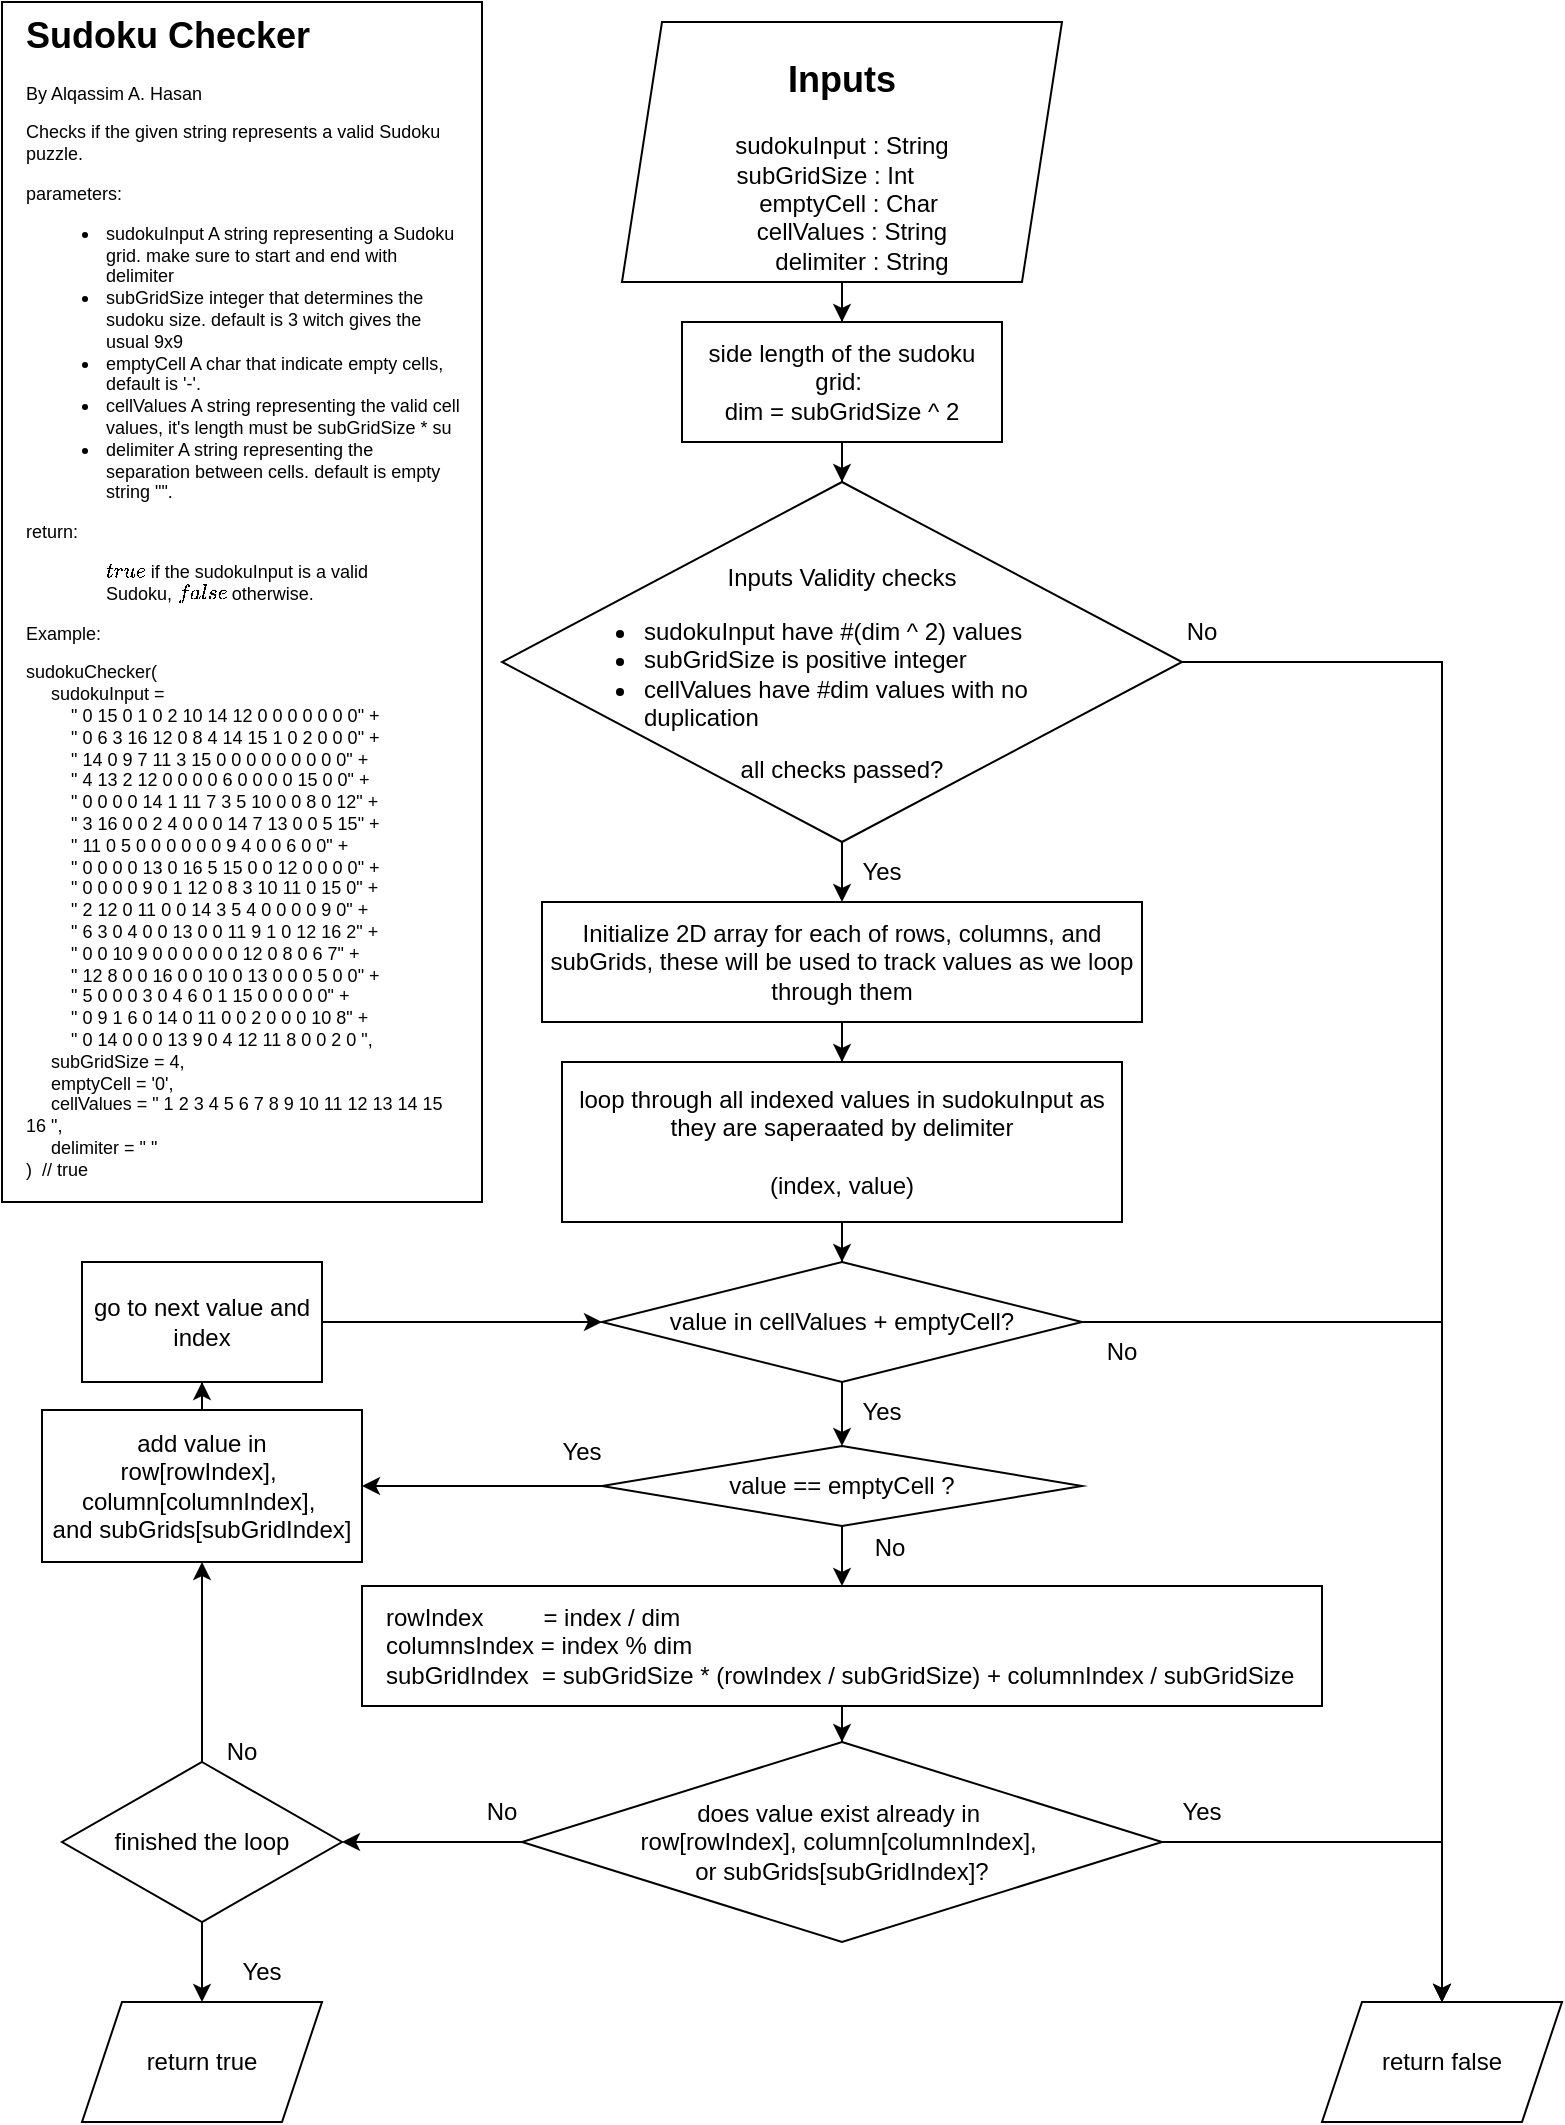 <mxfile version="26.1.3">
  <diagram name="Page-1" id="WZuCPipf8IQ8YPeU5nme">
    <mxGraphModel dx="1103" dy="595" grid="1" gridSize="10" guides="1" tooltips="1" connect="1" arrows="1" fold="1" page="1" pageScale="1" pageWidth="850" pageHeight="1100" math="0" shadow="0">
      <root>
        <mxCell id="0" />
        <mxCell id="1" parent="0" />
        <mxCell id="FfqD-mipQO4yirsWOSt2-11" value="" style="edgeStyle=orthogonalEdgeStyle;rounded=0;orthogonalLoop=1;jettySize=auto;html=1;" edge="1" parent="1" source="FfqD-mipQO4yirsWOSt2-1" target="FfqD-mipQO4yirsWOSt2-10">
          <mxGeometry relative="1" as="geometry" />
        </mxCell>
        <mxCell id="FfqD-mipQO4yirsWOSt2-1" value="&lt;h2 align=&quot;center&quot;&gt;Inputs&lt;/h2&gt;&lt;div&gt;sudokuInput : String &lt;br&gt;subGridSize : Int&amp;nbsp;&amp;nbsp;&amp;nbsp;&amp;nbsp;&amp;nbsp; &lt;br&gt;&amp;nbsp; emptyCell : Char &lt;br&gt;&amp;nbsp;&amp;nbsp; cellValues : String &lt;br&gt;&amp;nbsp;&amp;nbsp;&amp;nbsp;&amp;nbsp;&amp;nbsp; delimiter : String &lt;br&gt;&lt;/div&gt;" style="shape=parallelogram;perimeter=parallelogramPerimeter;whiteSpace=wrap;html=1;fixedSize=1;" vertex="1" parent="1">
          <mxGeometry x="320" y="20" width="220" height="130" as="geometry" />
        </mxCell>
        <mxCell id="FfqD-mipQO4yirsWOSt2-3" value="&lt;h1 style=&quot;margin-top: 0px;&quot;&gt;Sudoku Checker&lt;/h1&gt;&lt;p&gt;By Alqassim A. Hasan&lt;/p&gt;&lt;p&gt;Checks if the given string represents a valid Sudoku puzzle.&lt;/p&gt;&lt;p&gt;parameters:&amp;nbsp;&lt;/p&gt;&lt;ul&gt;&lt;li&gt;sudokuInput A string representing a Sudoku grid. make sure to start and end with delimiter&lt;/li&gt;&lt;li&gt;subGridSize integer that determines the sudoku size. default is 3 witch gives the usual 9x9 &lt;/li&gt;&lt;li&gt;emptyCell A char that indicate empty cells, default is &#39;-&#39;.&lt;/li&gt;&lt;li&gt;cellValues A string representing the valid cell values, it&#39;s length must be subGridSize * su&lt;/li&gt;&lt;li&gt;delimiter A string representing the separation between cells. default is empty string &quot;&quot;.&lt;/li&gt;&lt;/ul&gt;&lt;p&gt;return:&amp;nbsp;&lt;/p&gt;&lt;blockquote&gt;&lt;p&gt;`true` if the sudokuInput is a valid Sudoku, `false` otherwise.&lt;br&gt;&lt;/p&gt;&lt;/blockquote&gt;&lt;p&gt;Example:&lt;/p&gt;&lt;p&gt;sudokuChecker(&lt;br&gt;&amp;nbsp;&amp;nbsp;&amp;nbsp;&amp;nbsp; sudokuInput =&lt;br&gt;&amp;nbsp;&amp;nbsp;&amp;nbsp;&amp;nbsp;&amp;nbsp;&amp;nbsp;&amp;nbsp;&amp;nbsp; &quot; 0 15 0 1 0 2 10 14 12 0 0 0 0 0 0 0&quot; +&lt;br&gt;&amp;nbsp;&amp;nbsp;&amp;nbsp;&amp;nbsp;&amp;nbsp;&amp;nbsp;&amp;nbsp;&amp;nbsp; &quot; 0 6 3 16 12 0 8 4 14 15 1 0 2 0 0 0&quot; +&lt;br&gt;&amp;nbsp;&amp;nbsp;&amp;nbsp;&amp;nbsp;&amp;nbsp;&amp;nbsp;&amp;nbsp;&amp;nbsp; &quot; 14 0 9 7 11 3 15 0 0 0 0 0 0 0 0 0&quot; +&lt;br&gt;&amp;nbsp;&amp;nbsp;&amp;nbsp;&amp;nbsp;&amp;nbsp;&amp;nbsp;&amp;nbsp;&amp;nbsp; &quot; 4 13 2 12 0 0 0 0 6 0 0 0 0 15 0 0&quot; +&lt;br&gt;&amp;nbsp;&amp;nbsp;&amp;nbsp;&amp;nbsp;&amp;nbsp;&amp;nbsp;&amp;nbsp;&amp;nbsp; &quot; 0 0 0 0 14 1 11 7 3 5 10 0 0 8 0 12&quot; +&lt;br&gt;&amp;nbsp;&amp;nbsp;&amp;nbsp;&amp;nbsp;&amp;nbsp;&amp;nbsp;&amp;nbsp;&amp;nbsp; &quot; 3 16 0 0 2 4 0 0 0 14 7 13 0 0 5 15&quot; +&lt;br&gt;&amp;nbsp;&amp;nbsp;&amp;nbsp;&amp;nbsp;&amp;nbsp;&amp;nbsp;&amp;nbsp;&amp;nbsp; &quot; 11 0 5 0 0 0 0 0 0 9 4 0 0 6 0 0&quot; +&lt;br&gt;&amp;nbsp;&amp;nbsp;&amp;nbsp;&amp;nbsp;&amp;nbsp;&amp;nbsp;&amp;nbsp;&amp;nbsp; &quot; 0 0 0 0 13 0 16 5 15 0 0 12 0 0 0 0&quot; +&lt;br&gt;&amp;nbsp;&amp;nbsp;&amp;nbsp;&amp;nbsp;&amp;nbsp;&amp;nbsp;&amp;nbsp;&amp;nbsp; &quot; 0 0 0 0 9 0 1 12 0 8 3 10 11 0 15 0&quot; +&lt;br&gt;&amp;nbsp;&amp;nbsp;&amp;nbsp;&amp;nbsp;&amp;nbsp;&amp;nbsp;&amp;nbsp;&amp;nbsp; &quot; 2 12 0 11 0 0 14 3 5 4 0 0 0 0 9 0&quot; +&lt;br&gt;&amp;nbsp;&amp;nbsp;&amp;nbsp;&amp;nbsp;&amp;nbsp;&amp;nbsp;&amp;nbsp;&amp;nbsp; &quot; 6 3 0 4 0 0 13 0 0 11 9 1 0 12 16 2&quot; +&lt;br&gt;&amp;nbsp;&amp;nbsp;&amp;nbsp;&amp;nbsp;&amp;nbsp;&amp;nbsp;&amp;nbsp;&amp;nbsp; &quot; 0 0 10 9 0 0 0 0 0 0 12 0 8 0 6 7&quot; +&lt;br&gt;&amp;nbsp;&amp;nbsp;&amp;nbsp;&amp;nbsp;&amp;nbsp;&amp;nbsp;&amp;nbsp;&amp;nbsp; &quot; 12 8 0 0 16 0 0 10 0 13 0 0 0 5 0 0&quot; +&lt;br&gt;&amp;nbsp;&amp;nbsp;&amp;nbsp;&amp;nbsp;&amp;nbsp;&amp;nbsp;&amp;nbsp;&amp;nbsp; &quot; 5 0 0 0 3 0 4 6 0 1 15 0 0 0 0 0&quot; +&lt;br&gt;&amp;nbsp;&amp;nbsp;&amp;nbsp;&amp;nbsp;&amp;nbsp;&amp;nbsp;&amp;nbsp;&amp;nbsp; &quot; 0 9 1 6 0 14 0 11 0 0 2 0 0 0 10 8&quot; +&lt;br&gt;&amp;nbsp;&amp;nbsp;&amp;nbsp;&amp;nbsp;&amp;nbsp;&amp;nbsp;&amp;nbsp;&amp;nbsp; &quot; 0 14 0 0 0 13 9 0 4 12 11 8 0 0 2 0 &quot;,&lt;br&gt;&amp;nbsp;&amp;nbsp;&amp;nbsp;&amp;nbsp; subGridSize = 4,&lt;br&gt;&amp;nbsp;&amp;nbsp;&amp;nbsp;&amp;nbsp; emptyCell = &#39;0&#39;,&lt;br&gt;&amp;nbsp;&amp;nbsp;&amp;nbsp;&amp;nbsp; cellValues = &quot; 1 2 3 4 5 6 7 8 9 10 11 12 13 14 15 16 &quot;,&lt;br&gt;&amp;nbsp;&amp;nbsp;&amp;nbsp;&amp;nbsp; delimiter = &quot; &quot;&lt;br&gt;)&amp;nbsp; // true&lt;/p&gt;" style="text;html=1;whiteSpace=wrap;overflow=hidden;rounded=0;fillColor=default;strokeColor=default;spacingLeft=10;spacingRight=10;fontSize=9;" vertex="1" parent="1">
          <mxGeometry x="10" y="10" width="240" height="600" as="geometry" />
        </mxCell>
        <mxCell id="FfqD-mipQO4yirsWOSt2-13" value="" style="edgeStyle=orthogonalEdgeStyle;rounded=0;orthogonalLoop=1;jettySize=auto;html=1;" edge="1" parent="1" source="FfqD-mipQO4yirsWOSt2-10" target="FfqD-mipQO4yirsWOSt2-12">
          <mxGeometry relative="1" as="geometry" />
        </mxCell>
        <mxCell id="FfqD-mipQO4yirsWOSt2-10" value="&lt;div&gt;side length of the sudoku grid:&amp;nbsp;&lt;/div&gt;&lt;div&gt;dim = subGridSize ^ 2&lt;/div&gt;" style="whiteSpace=wrap;html=1;" vertex="1" parent="1">
          <mxGeometry x="350" y="170" width="160" height="60" as="geometry" />
        </mxCell>
        <mxCell id="FfqD-mipQO4yirsWOSt2-15" value="" style="edgeStyle=orthogonalEdgeStyle;rounded=0;orthogonalLoop=1;jettySize=auto;html=1;entryX=0.5;entryY=0;entryDx=0;entryDy=0;" edge="1" parent="1" source="FfqD-mipQO4yirsWOSt2-12" target="FfqD-mipQO4yirsWOSt2-16">
          <mxGeometry relative="1" as="geometry">
            <mxPoint x="730" y="980" as="targetPoint" />
          </mxGeometry>
        </mxCell>
        <mxCell id="FfqD-mipQO4yirsWOSt2-19" value="" style="edgeStyle=orthogonalEdgeStyle;rounded=0;orthogonalLoop=1;jettySize=auto;html=1;" edge="1" parent="1" source="FfqD-mipQO4yirsWOSt2-12" target="FfqD-mipQO4yirsWOSt2-18">
          <mxGeometry relative="1" as="geometry" />
        </mxCell>
        <mxCell id="FfqD-mipQO4yirsWOSt2-12" value="&lt;blockquote&gt;Inputs Validity checks&lt;/blockquote&gt;&lt;div align=&quot;left&quot;&gt;&lt;ul&gt;&lt;li&gt;sudokuInput have #(dim ^ 2) values&lt;/li&gt;&lt;li&gt;subGridSize is positive integer&lt;/li&gt;&lt;li&gt;cellValues have #dim values with no duplication &lt;/li&gt;&lt;/ul&gt;&lt;/div&gt;&lt;div&gt;all checks passed?&lt;/div&gt;" style="rhombus;whiteSpace=wrap;html=1;spacingRight=30;spacingLeft=30;" vertex="1" parent="1">
          <mxGeometry x="260" y="250" width="340" height="180" as="geometry" />
        </mxCell>
        <mxCell id="FfqD-mipQO4yirsWOSt2-16" value="return false" style="shape=parallelogram;perimeter=parallelogramPerimeter;whiteSpace=wrap;html=1;fixedSize=1;" vertex="1" parent="1">
          <mxGeometry x="670" y="1010" width="120" height="60" as="geometry" />
        </mxCell>
        <mxCell id="FfqD-mipQO4yirsWOSt2-17" value="No" style="text;html=1;align=center;verticalAlign=middle;whiteSpace=wrap;rounded=0;" vertex="1" parent="1">
          <mxGeometry x="580" y="310" width="60" height="30" as="geometry" />
        </mxCell>
        <mxCell id="FfqD-mipQO4yirsWOSt2-22" value="" style="edgeStyle=orthogonalEdgeStyle;rounded=0;orthogonalLoop=1;jettySize=auto;html=1;" edge="1" parent="1" source="FfqD-mipQO4yirsWOSt2-18" target="FfqD-mipQO4yirsWOSt2-21">
          <mxGeometry relative="1" as="geometry" />
        </mxCell>
        <mxCell id="FfqD-mipQO4yirsWOSt2-18" value="Initialize 2D array for each of rows, columns, and subGrids, these will be used to track values as we loop through them" style="whiteSpace=wrap;html=1;spacingRight=0;spacingLeft=0;" vertex="1" parent="1">
          <mxGeometry x="280" y="460" width="300" height="60" as="geometry" />
        </mxCell>
        <mxCell id="FfqD-mipQO4yirsWOSt2-20" value="Yes" style="text;html=1;align=center;verticalAlign=middle;whiteSpace=wrap;rounded=0;" vertex="1" parent="1">
          <mxGeometry x="420" y="430" width="60" height="30" as="geometry" />
        </mxCell>
        <mxCell id="FfqD-mipQO4yirsWOSt2-26" value="" style="edgeStyle=orthogonalEdgeStyle;rounded=0;orthogonalLoop=1;jettySize=auto;html=1;" edge="1" parent="1" source="FfqD-mipQO4yirsWOSt2-21" target="FfqD-mipQO4yirsWOSt2-25">
          <mxGeometry relative="1" as="geometry" />
        </mxCell>
        <mxCell id="FfqD-mipQO4yirsWOSt2-21" value="&lt;div&gt;loop through all indexed values in sudokuInput as they are saperaated by delimiter&lt;/div&gt;&lt;div&gt;&lt;br&gt;&lt;/div&gt;&lt;div&gt;(index, value)&lt;/div&gt;" style="whiteSpace=wrap;html=1;spacingRight=0;spacingLeft=0;" vertex="1" parent="1">
          <mxGeometry x="290" y="540" width="280" height="80" as="geometry" />
        </mxCell>
        <mxCell id="FfqD-mipQO4yirsWOSt2-43" value="" style="edgeStyle=orthogonalEdgeStyle;rounded=0;orthogonalLoop=1;jettySize=auto;html=1;" edge="1" parent="1" source="FfqD-mipQO4yirsWOSt2-23" target="FfqD-mipQO4yirsWOSt2-42">
          <mxGeometry relative="1" as="geometry" />
        </mxCell>
        <mxCell id="FfqD-mipQO4yirsWOSt2-23" value="&lt;div&gt;rowIndex&amp;nbsp;&amp;nbsp;&amp;nbsp;&amp;nbsp;&amp;nbsp;&amp;nbsp;&amp;nbsp;&amp;nbsp; = index / dim&amp;nbsp;&lt;/div&gt;&lt;div&gt;columnsIndex = index % dim &lt;br&gt;&lt;/div&gt;&lt;div&gt;subGridIndex&amp;nbsp; = subGridSize * (rowIndex / subGridSize) + columnIndex / subGridSize&lt;/div&gt;" style="whiteSpace=wrap;html=1;spacingRight=10;spacingLeft=10;align=left;" vertex="1" parent="1">
          <mxGeometry x="190" y="802" width="480" height="60" as="geometry" />
        </mxCell>
        <mxCell id="FfqD-mipQO4yirsWOSt2-27" style="edgeStyle=orthogonalEdgeStyle;rounded=0;orthogonalLoop=1;jettySize=auto;html=1;entryX=0.5;entryY=0;entryDx=0;entryDy=0;" edge="1" parent="1" source="FfqD-mipQO4yirsWOSt2-25" target="FfqD-mipQO4yirsWOSt2-16">
          <mxGeometry relative="1" as="geometry" />
        </mxCell>
        <mxCell id="FfqD-mipQO4yirsWOSt2-34" value="" style="edgeStyle=orthogonalEdgeStyle;rounded=0;orthogonalLoop=1;jettySize=auto;html=1;" edge="1" parent="1" source="FfqD-mipQO4yirsWOSt2-25" target="FfqD-mipQO4yirsWOSt2-33">
          <mxGeometry relative="1" as="geometry" />
        </mxCell>
        <mxCell id="FfqD-mipQO4yirsWOSt2-25" value="value in cellValues + emptyCell?" style="rhombus;whiteSpace=wrap;html=1;spacingRight=0;spacingLeft=0;" vertex="1" parent="1">
          <mxGeometry x="310" y="640" width="240" height="60" as="geometry" />
        </mxCell>
        <mxCell id="FfqD-mipQO4yirsWOSt2-36" value="" style="edgeStyle=orthogonalEdgeStyle;rounded=0;orthogonalLoop=1;jettySize=auto;html=1;" edge="1" parent="1" source="FfqD-mipQO4yirsWOSt2-33" target="FfqD-mipQO4yirsWOSt2-35">
          <mxGeometry relative="1" as="geometry" />
        </mxCell>
        <mxCell id="FfqD-mipQO4yirsWOSt2-37" value="" style="edgeStyle=orthogonalEdgeStyle;rounded=0;orthogonalLoop=1;jettySize=auto;html=1;" edge="1" parent="1" source="FfqD-mipQO4yirsWOSt2-33" target="FfqD-mipQO4yirsWOSt2-23">
          <mxGeometry relative="1" as="geometry" />
        </mxCell>
        <mxCell id="FfqD-mipQO4yirsWOSt2-33" value="value == emptyCell ?" style="rhombus;whiteSpace=wrap;html=1;spacingRight=0;spacingLeft=0;" vertex="1" parent="1">
          <mxGeometry x="310" y="732" width="240" height="40" as="geometry" />
        </mxCell>
        <mxCell id="FfqD-mipQO4yirsWOSt2-46" value="" style="edgeStyle=orthogonalEdgeStyle;rounded=0;orthogonalLoop=1;jettySize=auto;html=1;" edge="1" parent="1" source="FfqD-mipQO4yirsWOSt2-35" target="FfqD-mipQO4yirsWOSt2-45">
          <mxGeometry relative="1" as="geometry" />
        </mxCell>
        <mxCell id="FfqD-mipQO4yirsWOSt2-35" value="&lt;div&gt;add value in &lt;div align=&quot;center&quot;&gt;row[rowIndex],&amp;nbsp;&lt;/div&gt;&lt;div align=&quot;center&quot;&gt;column[columnIndex],&amp;nbsp;&lt;/div&gt;&lt;div align=&quot;center&quot;&gt;and subGrids[subGridIndex]&lt;/div&gt;&lt;/div&gt;" style="whiteSpace=wrap;html=1;spacingRight=0;spacingLeft=0;" vertex="1" parent="1">
          <mxGeometry x="30" y="714" width="160" height="76" as="geometry" />
        </mxCell>
        <mxCell id="FfqD-mipQO4yirsWOSt2-48" style="edgeStyle=orthogonalEdgeStyle;rounded=0;orthogonalLoop=1;jettySize=auto;html=1;entryX=0.5;entryY=0;entryDx=0;entryDy=0;" edge="1" parent="1" source="FfqD-mipQO4yirsWOSt2-42" target="FfqD-mipQO4yirsWOSt2-16">
          <mxGeometry relative="1" as="geometry" />
        </mxCell>
        <mxCell id="FfqD-mipQO4yirsWOSt2-58" style="edgeStyle=orthogonalEdgeStyle;rounded=0;orthogonalLoop=1;jettySize=auto;html=1;entryX=1;entryY=0.5;entryDx=0;entryDy=0;" edge="1" parent="1" source="FfqD-mipQO4yirsWOSt2-42" target="FfqD-mipQO4yirsWOSt2-57">
          <mxGeometry relative="1" as="geometry" />
        </mxCell>
        <mxCell id="FfqD-mipQO4yirsWOSt2-42" value="&lt;div align=&quot;center&quot;&gt;does value exist&amp;nbsp;already in&amp;nbsp;&lt;/div&gt;&lt;div align=&quot;center&quot;&gt;row[rowIndex], column[columnIndex],&amp;nbsp;&lt;/div&gt;&lt;div align=&quot;center&quot;&gt;or subGrids[subGridIndex]?&lt;/div&gt;" style="rhombus;whiteSpace=wrap;html=1;align=center;spacingRight=10;spacingLeft=10;" vertex="1" parent="1">
          <mxGeometry x="270" y="880" width="320" height="100" as="geometry" />
        </mxCell>
        <mxCell id="FfqD-mipQO4yirsWOSt2-47" style="edgeStyle=orthogonalEdgeStyle;rounded=0;orthogonalLoop=1;jettySize=auto;html=1;entryX=0;entryY=0.5;entryDx=0;entryDy=0;" edge="1" parent="1" source="FfqD-mipQO4yirsWOSt2-45" target="FfqD-mipQO4yirsWOSt2-25">
          <mxGeometry relative="1" as="geometry" />
        </mxCell>
        <mxCell id="FfqD-mipQO4yirsWOSt2-45" value="go to next value and index" style="whiteSpace=wrap;html=1;spacingRight=0;spacingLeft=0;" vertex="1" parent="1">
          <mxGeometry x="50" y="640" width="120" height="60" as="geometry" />
        </mxCell>
        <mxCell id="FfqD-mipQO4yirsWOSt2-49" value="Yes" style="text;html=1;align=center;verticalAlign=middle;whiteSpace=wrap;rounded=0;" vertex="1" parent="1">
          <mxGeometry x="420" y="700" width="60" height="30" as="geometry" />
        </mxCell>
        <mxCell id="FfqD-mipQO4yirsWOSt2-50" value="No" style="text;html=1;align=center;verticalAlign=middle;whiteSpace=wrap;rounded=0;" vertex="1" parent="1">
          <mxGeometry x="540" y="670" width="60" height="30" as="geometry" />
        </mxCell>
        <mxCell id="FfqD-mipQO4yirsWOSt2-51" value="Yes" style="text;html=1;align=center;verticalAlign=middle;whiteSpace=wrap;rounded=0;" vertex="1" parent="1">
          <mxGeometry x="270" y="720" width="60" height="30" as="geometry" />
        </mxCell>
        <mxCell id="FfqD-mipQO4yirsWOSt2-54" value="No" style="text;html=1;align=center;verticalAlign=middle;whiteSpace=wrap;rounded=0;" vertex="1" parent="1">
          <mxGeometry x="424" y="768" width="60" height="30" as="geometry" />
        </mxCell>
        <mxCell id="FfqD-mipQO4yirsWOSt2-55" value="No" style="text;html=1;align=center;verticalAlign=middle;whiteSpace=wrap;rounded=0;" vertex="1" parent="1">
          <mxGeometry x="230" y="900" width="60" height="30" as="geometry" />
        </mxCell>
        <mxCell id="FfqD-mipQO4yirsWOSt2-56" value="Yes" style="text;html=1;align=center;verticalAlign=middle;whiteSpace=wrap;rounded=0;" vertex="1" parent="1">
          <mxGeometry x="580" y="900" width="60" height="30" as="geometry" />
        </mxCell>
        <mxCell id="FfqD-mipQO4yirsWOSt2-59" style="edgeStyle=orthogonalEdgeStyle;rounded=0;orthogonalLoop=1;jettySize=auto;html=1;entryX=0.5;entryY=1;entryDx=0;entryDy=0;" edge="1" parent="1" source="FfqD-mipQO4yirsWOSt2-57" target="FfqD-mipQO4yirsWOSt2-35">
          <mxGeometry relative="1" as="geometry" />
        </mxCell>
        <mxCell id="FfqD-mipQO4yirsWOSt2-62" value="" style="edgeStyle=orthogonalEdgeStyle;rounded=0;orthogonalLoop=1;jettySize=auto;html=1;" edge="1" parent="1" source="FfqD-mipQO4yirsWOSt2-57" target="FfqD-mipQO4yirsWOSt2-61">
          <mxGeometry relative="1" as="geometry" />
        </mxCell>
        <mxCell id="FfqD-mipQO4yirsWOSt2-57" value="finished the loop" style="rhombus;whiteSpace=wrap;html=1;" vertex="1" parent="1">
          <mxGeometry x="40" y="890" width="140" height="80" as="geometry" />
        </mxCell>
        <mxCell id="FfqD-mipQO4yirsWOSt2-60" value="No" style="text;html=1;align=center;verticalAlign=middle;whiteSpace=wrap;rounded=0;" vertex="1" parent="1">
          <mxGeometry x="100" y="870" width="60" height="30" as="geometry" />
        </mxCell>
        <mxCell id="FfqD-mipQO4yirsWOSt2-61" value="return true" style="shape=parallelogram;perimeter=parallelogramPerimeter;whiteSpace=wrap;html=1;fixedSize=1;" vertex="1" parent="1">
          <mxGeometry x="50" y="1010" width="120" height="60" as="geometry" />
        </mxCell>
        <mxCell id="FfqD-mipQO4yirsWOSt2-63" value="Yes" style="text;html=1;align=center;verticalAlign=middle;whiteSpace=wrap;rounded=0;" vertex="1" parent="1">
          <mxGeometry x="110" y="980" width="60" height="30" as="geometry" />
        </mxCell>
      </root>
    </mxGraphModel>
  </diagram>
</mxfile>
